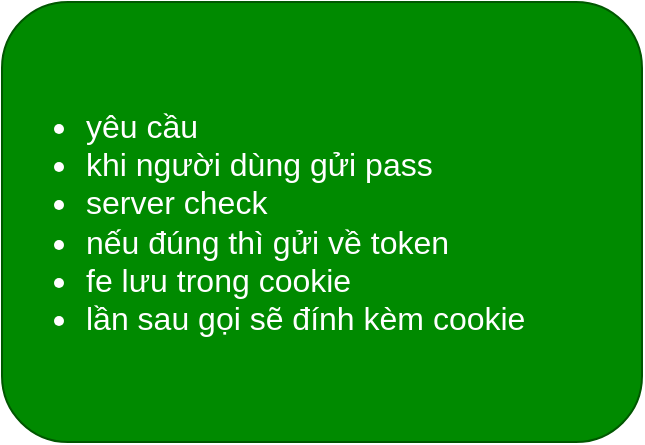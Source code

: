 <mxfile>
    <diagram id="P3JAaZjUcmT-iTAm8GYp" name="Page-1">
        <mxGraphModel dx="490" dy="231" grid="1" gridSize="10" guides="1" tooltips="1" connect="1" arrows="1" fold="1" page="1" pageScale="1" pageWidth="850" pageHeight="1100" math="0" shadow="0">
            <root>
                <mxCell id="0"/>
                <mxCell id="1" parent="0"/>
                <mxCell id="52" value="&lt;ul style=&quot;font-size: 16px&quot;&gt;&lt;li&gt;yêu cầu&lt;/li&gt;&lt;li&gt;khi người dùng gửi pass&lt;/li&gt;&lt;li&gt;server check&lt;/li&gt;&lt;li&gt;nếu đúng thì gửi về token&lt;/li&gt;&lt;li&gt;fe lưu trong cookie&lt;/li&gt;&lt;li&gt;lần sau gọi sẽ đính kèm cookie&lt;/li&gt;&lt;/ul&gt;" style="rounded=1;whiteSpace=wrap;html=1;align=left;fillColor=#008a00;fontColor=#ffffff;strokeColor=#005700;" vertex="1" parent="1">
                    <mxGeometry x="30" y="110" width="320" height="220" as="geometry"/>
                </mxCell>
            </root>
        </mxGraphModel>
    </diagram>
</mxfile>